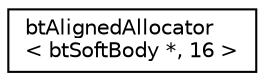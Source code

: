 digraph "Graphical Class Hierarchy"
{
  edge [fontname="Helvetica",fontsize="10",labelfontname="Helvetica",labelfontsize="10"];
  node [fontname="Helvetica",fontsize="10",shape=record];
  rankdir="LR";
  Node1 [label="btAlignedAllocator\l\< btSoftBody *, 16 \>",height=0.2,width=0.4,color="black", fillcolor="white", style="filled",URL="$classbt_aligned_allocator.html"];
}
